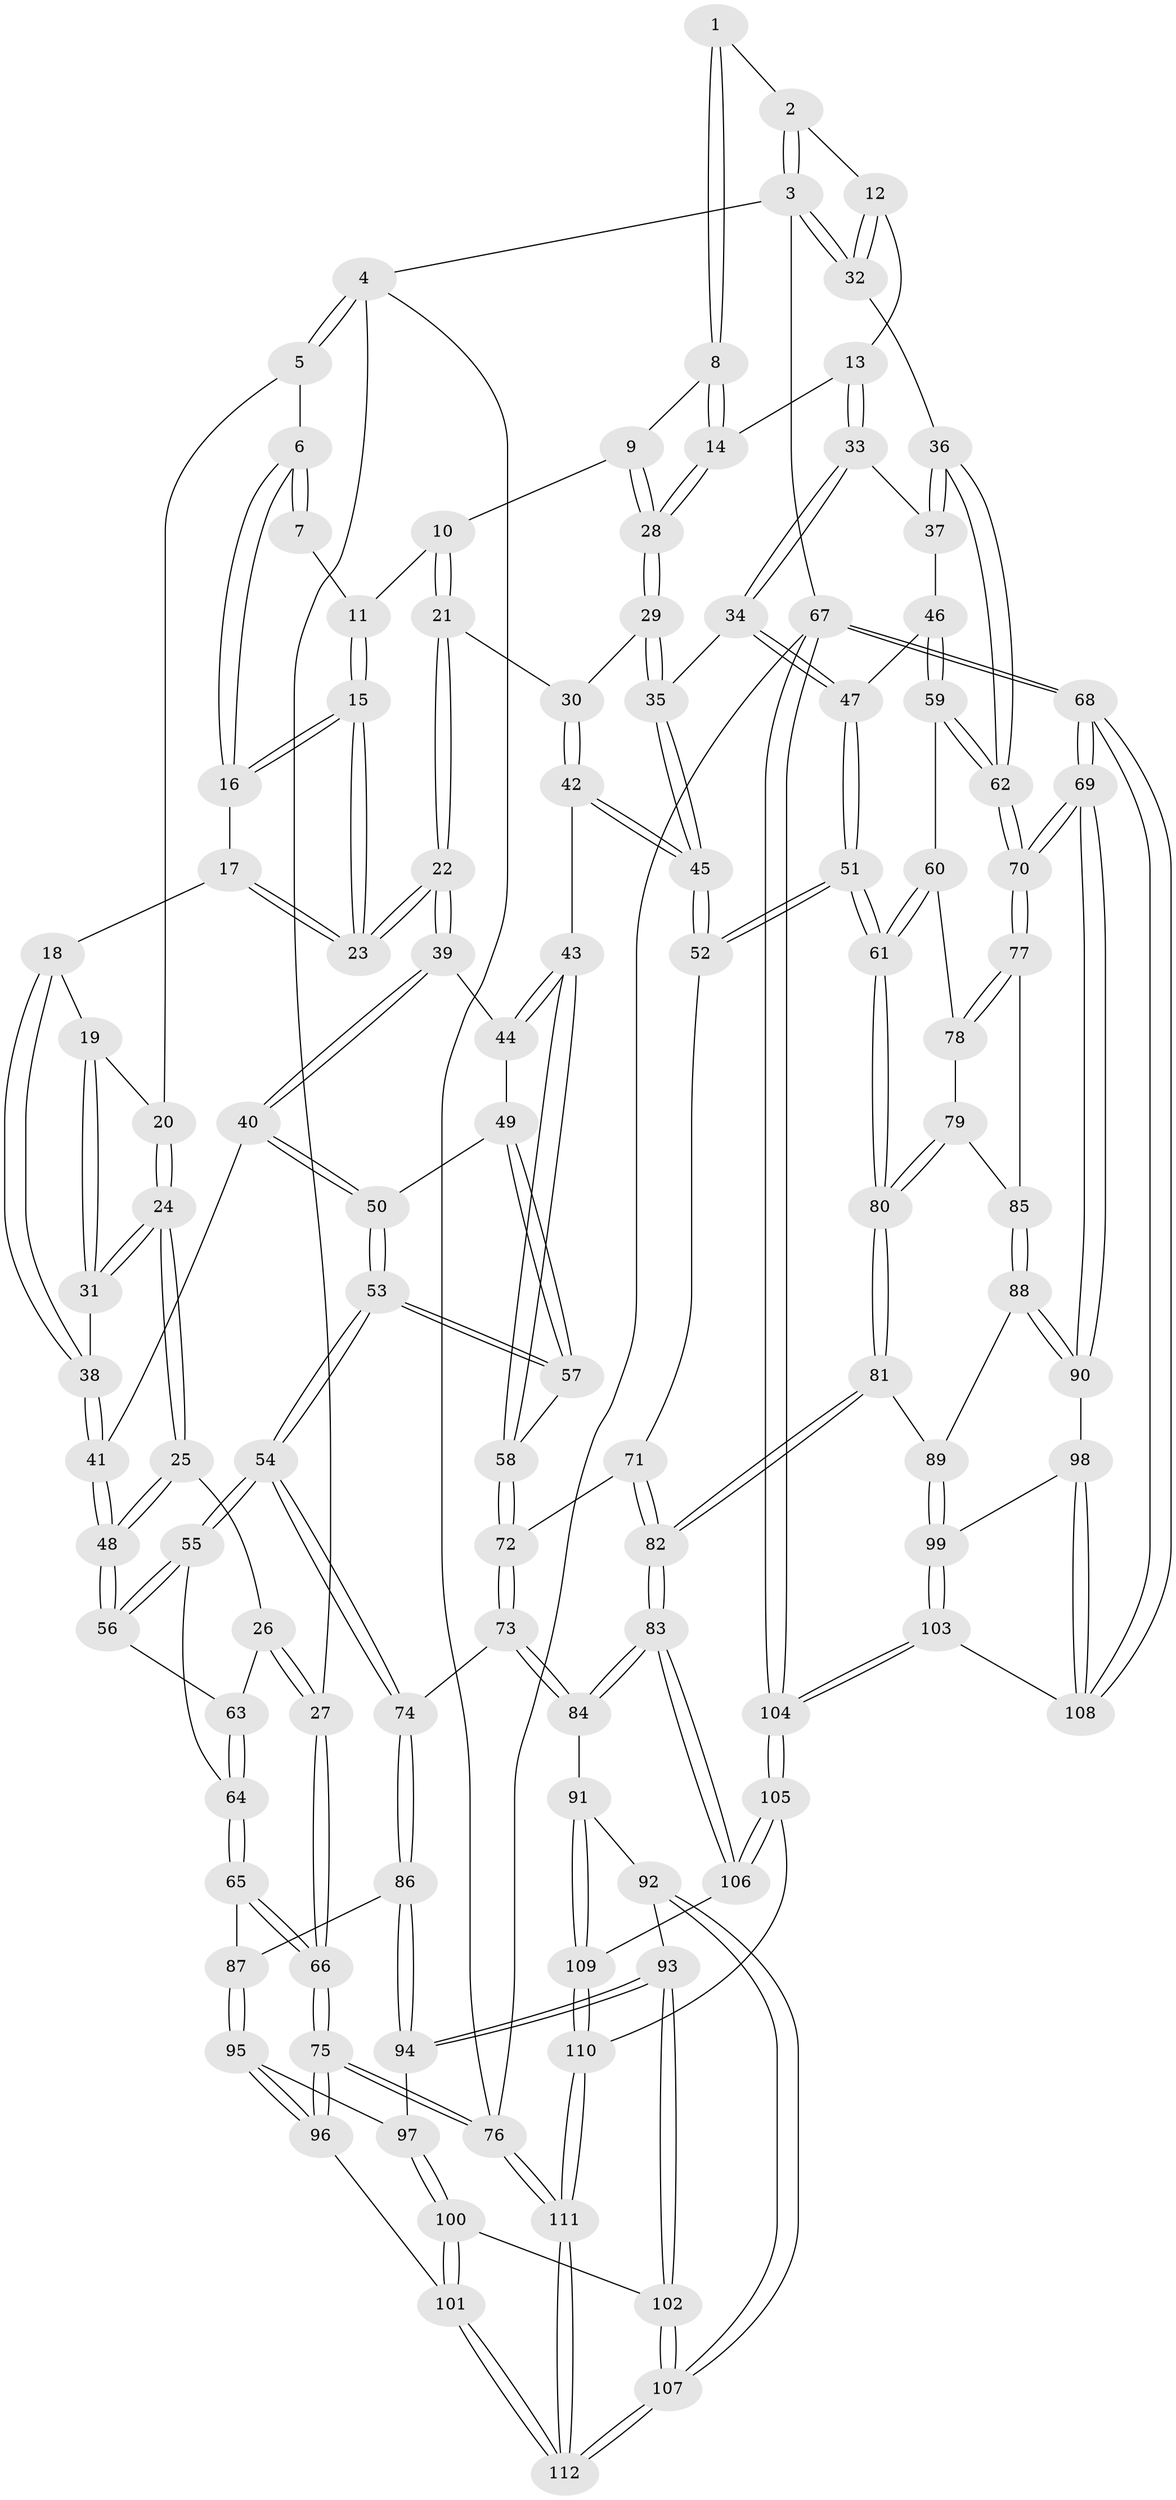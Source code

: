 // Generated by graph-tools (version 1.1) at 2025/16/03/09/25 04:16:56]
// undirected, 112 vertices, 277 edges
graph export_dot {
graph [start="1"]
  node [color=gray90,style=filled];
  1 [pos="+0.6131960781430622+0"];
  2 [pos="+1+0"];
  3 [pos="+1+0"];
  4 [pos="+0+0"];
  5 [pos="+0.13570280397745904+0"];
  6 [pos="+0.18632461296776967+0"];
  7 [pos="+0.4727308891769331+0"];
  8 [pos="+0.6621785635852665+0.11205422823050705"];
  9 [pos="+0.5192896226699051+0.13564036926801315"];
  10 [pos="+0.49774697660951106+0.10938206593103283"];
  11 [pos="+0.47406782148072946+0.06030491021815531"];
  12 [pos="+0.773090183518042+0.18241392868431297"];
  13 [pos="+0.764408308149187+0.19269085081380968"];
  14 [pos="+0.6746702878817227+0.14948686520262444"];
  15 [pos="+0.37085786348718813+0.21074224756809248"];
  16 [pos="+0.2542405078354174+0.045824315551715865"];
  17 [pos="+0.23394004702462942+0.22362233987103217"];
  18 [pos="+0.1981853628262488+0.24582496666795084"];
  19 [pos="+0.16004085823795672+0.14215933716397133"];
  20 [pos="+0.15386494617569377+0.10104789463453721"];
  21 [pos="+0.44726400384305026+0.24586093170954365"];
  22 [pos="+0.37466830986454486+0.2543464870813175"];
  23 [pos="+0.3742901130235557+0.25365106367228"];
  24 [pos="+0.09612077453932337+0.2781445813761644"];
  25 [pos="+0.08996193851869262+0.2789773758192244"];
  26 [pos="+0+0.29533780311103536"];
  27 [pos="+0+0.23869932475654246"];
  28 [pos="+0.5708904021442117+0.23404905772841675"];
  29 [pos="+0.565662112381286+0.24820985462141115"];
  30 [pos="+0.5507095616113591+0.25822967984728756"];
  31 [pos="+0.11295692169265087+0.277132030979703"];
  32 [pos="+1+0.06888032662402994"];
  33 [pos="+0.7663797625686615+0.19996228698224097"];
  34 [pos="+0.7394281667284712+0.3428822457631731"];
  35 [pos="+0.6944655742419528+0.3424571105326138"];
  36 [pos="+1+0.09934201979149702"];
  37 [pos="+0.932703228938288+0.26518927475953696"];
  38 [pos="+0.17095799673769663+0.279912038032858"];
  39 [pos="+0.3608175027979653+0.33013906478924243"];
  40 [pos="+0.2392732734338999+0.36924577418549615"];
  41 [pos="+0.23915524021626333+0.3692505898817883"];
  42 [pos="+0.5104193467872791+0.4404953559907329"];
  43 [pos="+0.45266205723764436+0.436057224020913"];
  44 [pos="+0.3633124584114101+0.33368298762666804"];
  45 [pos="+0.5372319057223578+0.4582939188838294"];
  46 [pos="+0.8484781731812546+0.3885114361789211"];
  47 [pos="+0.7485081906515774+0.35338722159006963"];
  48 [pos="+0.1856176995056328+0.439915725550543"];
  49 [pos="+0.312783664202168+0.45469351793518625"];
  50 [pos="+0.2928751694910465+0.4509673431254375"];
  51 [pos="+0.6811773938378682+0.5899669267466758"];
  52 [pos="+0.5854815537949937+0.541356294843639"];
  53 [pos="+0.2303876865665867+0.5775706476276246"];
  54 [pos="+0.1924743864988444+0.6051643096196676"];
  55 [pos="+0.18460860947720964+0.6007388373067968"];
  56 [pos="+0.16974911454839264+0.46251120290583664"];
  57 [pos="+0.3720042708715712+0.5043212556516619"];
  58 [pos="+0.3907962896161427+0.5011186976592259"];
  59 [pos="+0.9202185175612835+0.49946008513857726"];
  60 [pos="+0.8620771739615289+0.5558498828056164"];
  61 [pos="+0.6954560803884307+0.6064383158069862"];
  62 [pos="+1+0.5014780431264974"];
  63 [pos="+0.007242508311362392+0.36458805686808277"];
  64 [pos="+0.08454283910804149+0.6134019958229481"];
  65 [pos="+0+0.6484735965081782"];
  66 [pos="+0+0.6553558211787667"];
  67 [pos="+1+1"];
  68 [pos="+1+1"];
  69 [pos="+1+0.9869895564472096"];
  70 [pos="+1+0.7615484982557774"];
  71 [pos="+0.4845412099519241+0.6257912743172293"];
  72 [pos="+0.42088647644790905+0.6447781668742512"];
  73 [pos="+0.40366978481142834+0.664980382285538"];
  74 [pos="+0.23405656650942513+0.6668537799621338"];
  75 [pos="+0+1"];
  76 [pos="+0+1"];
  77 [pos="+0.9669390380668496+0.7098844702721425"];
  78 [pos="+0.8859890466564276+0.6341897313071438"];
  79 [pos="+0.8625817126211859+0.7094346416767855"];
  80 [pos="+0.6908362356579216+0.7536314371452113"];
  81 [pos="+0.6904751002968708+0.755011225134602"];
  82 [pos="+0.6118951454570704+0.8226122717568375"];
  83 [pos="+0.6058649298314852+0.8300054058127677"];
  84 [pos="+0.43314944498759334+0.7424442497258829"];
  85 [pos="+0.8956457727985758+0.7343726488935275"];
  86 [pos="+0.23233261557652563+0.7278390761585516"];
  87 [pos="+0.08409154361527814+0.7961378018119941"];
  88 [pos="+0.8782722786972831+0.8144044660633885"];
  89 [pos="+0.7818716785589683+0.813462958651744"];
  90 [pos="+0.9268241752693718+0.8416729459821647"];
  91 [pos="+0.3386330767968301+0.8548904359700978"];
  92 [pos="+0.3187075977965425+0.8429452260185214"];
  93 [pos="+0.31771779262012656+0.8421446254327527"];
  94 [pos="+0.24585404287766421+0.778113126721349"];
  95 [pos="+0.07972174409493936+0.8292381095923794"];
  96 [pos="+0.04454393216836345+0.8766612958087323"];
  97 [pos="+0.1849434037503028+0.8519117227469067"];
  98 [pos="+0.8403242817183267+0.9091356366608766"];
  99 [pos="+0.8099815005173961+0.9057786392349386"];
  100 [pos="+0.18335017342092685+0.8595891664897206"];
  101 [pos="+0.108794735534918+0.9145647963557487"];
  102 [pos="+0.19999136769052853+0.9184681064913484"];
  103 [pos="+0.7997791834257778+0.9364863516652401"];
  104 [pos="+0.6675869859303298+1"];
  105 [pos="+0.5975191598629602+1"];
  106 [pos="+0.6026511853730546+0.8412894163289162"];
  107 [pos="+0.20511807309109686+0.9488567806842128"];
  108 [pos="+0.9855983380555424+0.9870209278041339"];
  109 [pos="+0.3495018299660417+0.8744107028464702"];
  110 [pos="+0.37021920553316634+1"];
  111 [pos="+0.21782990302484057+1"];
  112 [pos="+0.19560090142291833+1"];
  1 -- 2;
  1 -- 8;
  1 -- 8;
  2 -- 3;
  2 -- 3;
  2 -- 12;
  3 -- 4;
  3 -- 32;
  3 -- 32;
  3 -- 67;
  4 -- 5;
  4 -- 5;
  4 -- 27;
  4 -- 76;
  5 -- 6;
  5 -- 20;
  6 -- 7;
  6 -- 7;
  6 -- 16;
  6 -- 16;
  7 -- 11;
  8 -- 9;
  8 -- 14;
  8 -- 14;
  9 -- 10;
  9 -- 28;
  9 -- 28;
  10 -- 11;
  10 -- 21;
  10 -- 21;
  11 -- 15;
  11 -- 15;
  12 -- 13;
  12 -- 32;
  12 -- 32;
  13 -- 14;
  13 -- 33;
  13 -- 33;
  14 -- 28;
  14 -- 28;
  15 -- 16;
  15 -- 16;
  15 -- 23;
  15 -- 23;
  16 -- 17;
  17 -- 18;
  17 -- 23;
  17 -- 23;
  18 -- 19;
  18 -- 38;
  18 -- 38;
  19 -- 20;
  19 -- 31;
  19 -- 31;
  20 -- 24;
  20 -- 24;
  21 -- 22;
  21 -- 22;
  21 -- 30;
  22 -- 23;
  22 -- 23;
  22 -- 39;
  22 -- 39;
  24 -- 25;
  24 -- 25;
  24 -- 31;
  24 -- 31;
  25 -- 26;
  25 -- 48;
  25 -- 48;
  26 -- 27;
  26 -- 27;
  26 -- 63;
  27 -- 66;
  27 -- 66;
  28 -- 29;
  28 -- 29;
  29 -- 30;
  29 -- 35;
  29 -- 35;
  30 -- 42;
  30 -- 42;
  31 -- 38;
  32 -- 36;
  33 -- 34;
  33 -- 34;
  33 -- 37;
  34 -- 35;
  34 -- 47;
  34 -- 47;
  35 -- 45;
  35 -- 45;
  36 -- 37;
  36 -- 37;
  36 -- 62;
  36 -- 62;
  37 -- 46;
  38 -- 41;
  38 -- 41;
  39 -- 40;
  39 -- 40;
  39 -- 44;
  40 -- 41;
  40 -- 50;
  40 -- 50;
  41 -- 48;
  41 -- 48;
  42 -- 43;
  42 -- 45;
  42 -- 45;
  43 -- 44;
  43 -- 44;
  43 -- 58;
  43 -- 58;
  44 -- 49;
  45 -- 52;
  45 -- 52;
  46 -- 47;
  46 -- 59;
  46 -- 59;
  47 -- 51;
  47 -- 51;
  48 -- 56;
  48 -- 56;
  49 -- 50;
  49 -- 57;
  49 -- 57;
  50 -- 53;
  50 -- 53;
  51 -- 52;
  51 -- 52;
  51 -- 61;
  51 -- 61;
  52 -- 71;
  53 -- 54;
  53 -- 54;
  53 -- 57;
  53 -- 57;
  54 -- 55;
  54 -- 55;
  54 -- 74;
  54 -- 74;
  55 -- 56;
  55 -- 56;
  55 -- 64;
  56 -- 63;
  57 -- 58;
  58 -- 72;
  58 -- 72;
  59 -- 60;
  59 -- 62;
  59 -- 62;
  60 -- 61;
  60 -- 61;
  60 -- 78;
  61 -- 80;
  61 -- 80;
  62 -- 70;
  62 -- 70;
  63 -- 64;
  63 -- 64;
  64 -- 65;
  64 -- 65;
  65 -- 66;
  65 -- 66;
  65 -- 87;
  66 -- 75;
  66 -- 75;
  67 -- 68;
  67 -- 68;
  67 -- 104;
  67 -- 104;
  67 -- 76;
  68 -- 69;
  68 -- 69;
  68 -- 108;
  68 -- 108;
  69 -- 70;
  69 -- 70;
  69 -- 90;
  69 -- 90;
  70 -- 77;
  70 -- 77;
  71 -- 72;
  71 -- 82;
  71 -- 82;
  72 -- 73;
  72 -- 73;
  73 -- 74;
  73 -- 84;
  73 -- 84;
  74 -- 86;
  74 -- 86;
  75 -- 76;
  75 -- 76;
  75 -- 96;
  75 -- 96;
  76 -- 111;
  76 -- 111;
  77 -- 78;
  77 -- 78;
  77 -- 85;
  78 -- 79;
  79 -- 80;
  79 -- 80;
  79 -- 85;
  80 -- 81;
  80 -- 81;
  81 -- 82;
  81 -- 82;
  81 -- 89;
  82 -- 83;
  82 -- 83;
  83 -- 84;
  83 -- 84;
  83 -- 106;
  83 -- 106;
  84 -- 91;
  85 -- 88;
  85 -- 88;
  86 -- 87;
  86 -- 94;
  86 -- 94;
  87 -- 95;
  87 -- 95;
  88 -- 89;
  88 -- 90;
  88 -- 90;
  89 -- 99;
  89 -- 99;
  90 -- 98;
  91 -- 92;
  91 -- 109;
  91 -- 109;
  92 -- 93;
  92 -- 107;
  92 -- 107;
  93 -- 94;
  93 -- 94;
  93 -- 102;
  93 -- 102;
  94 -- 97;
  95 -- 96;
  95 -- 96;
  95 -- 97;
  96 -- 101;
  97 -- 100;
  97 -- 100;
  98 -- 99;
  98 -- 108;
  98 -- 108;
  99 -- 103;
  99 -- 103;
  100 -- 101;
  100 -- 101;
  100 -- 102;
  101 -- 112;
  101 -- 112;
  102 -- 107;
  102 -- 107;
  103 -- 104;
  103 -- 104;
  103 -- 108;
  104 -- 105;
  104 -- 105;
  105 -- 106;
  105 -- 106;
  105 -- 110;
  106 -- 109;
  107 -- 112;
  107 -- 112;
  109 -- 110;
  109 -- 110;
  110 -- 111;
  110 -- 111;
  111 -- 112;
  111 -- 112;
}
